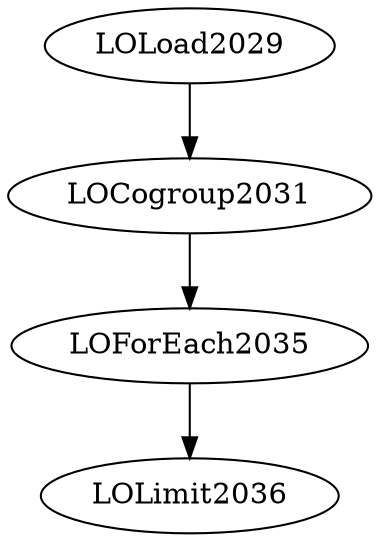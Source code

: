 digraph graph1 {
    LOLoad2029 -> LOCogroup2031;
    LOCogroup2031 -> LOForEach2035;
    LOForEach2035 [hasflat="true"];
    LOForEach2035 -> LOLimit2036;
    LOLimit2036 [limit="100"];
}
